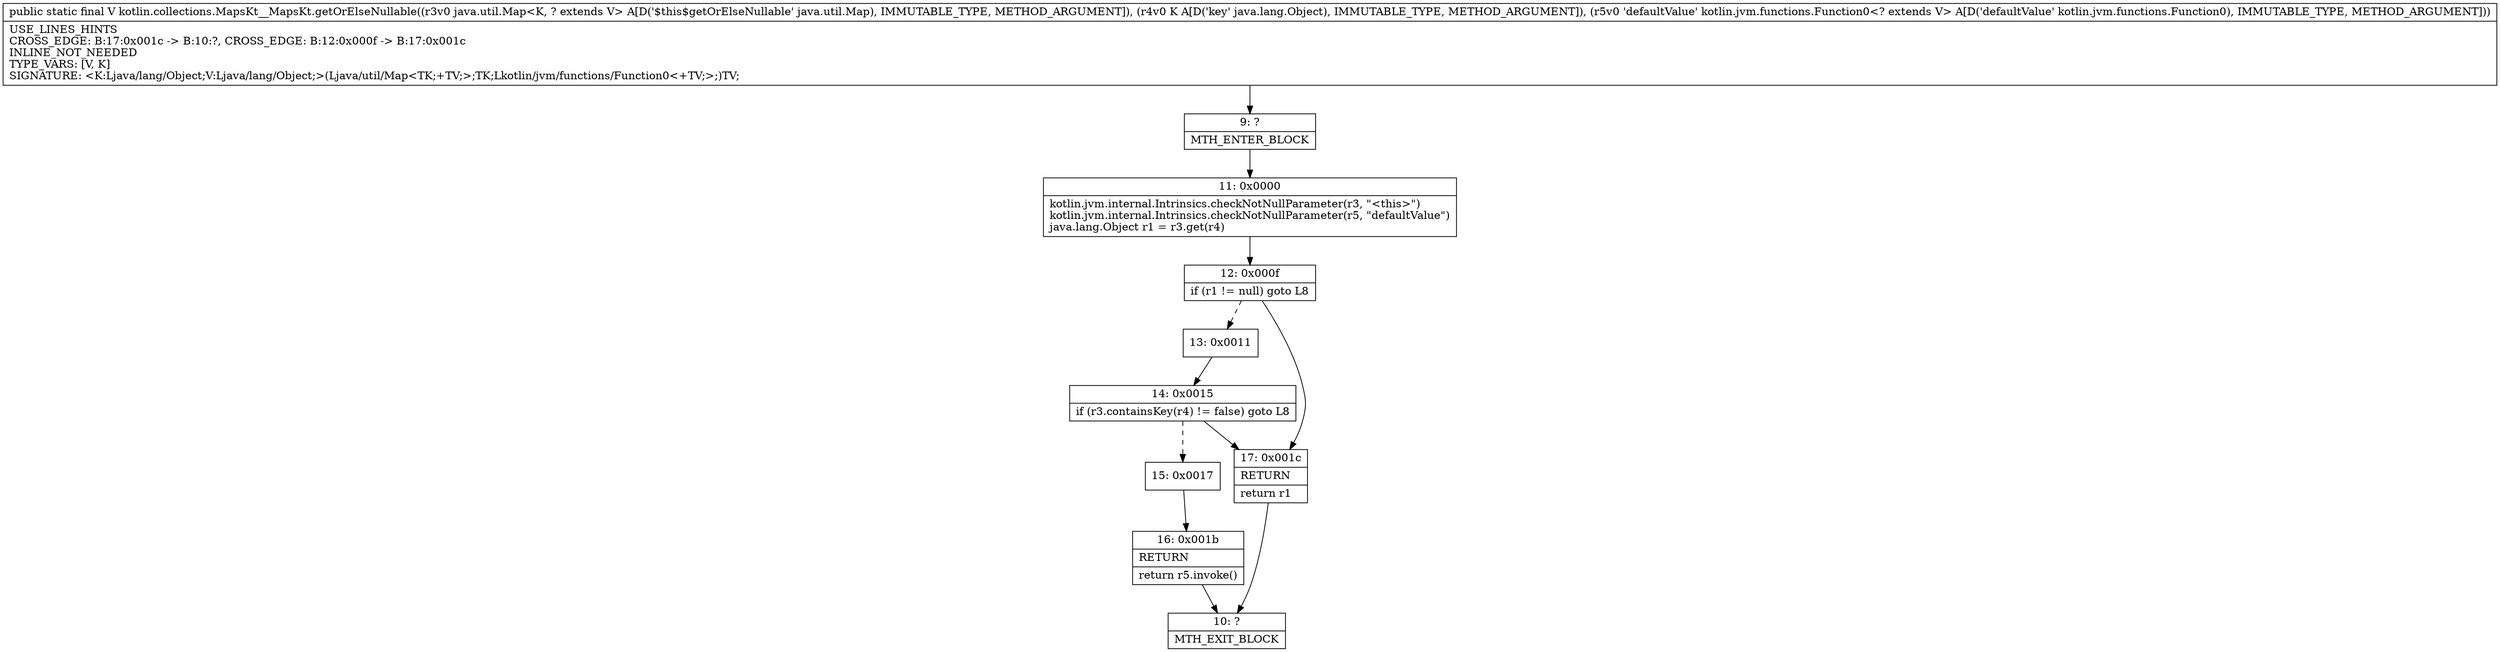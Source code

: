 digraph "CFG forkotlin.collections.MapsKt__MapsKt.getOrElseNullable(Ljava\/util\/Map;Ljava\/lang\/Object;Lkotlin\/jvm\/functions\/Function0;)Ljava\/lang\/Object;" {
Node_9 [shape=record,label="{9\:\ ?|MTH_ENTER_BLOCK\l}"];
Node_11 [shape=record,label="{11\:\ 0x0000|kotlin.jvm.internal.Intrinsics.checkNotNullParameter(r3, \"\<this\>\")\lkotlin.jvm.internal.Intrinsics.checkNotNullParameter(r5, \"defaultValue\")\ljava.lang.Object r1 = r3.get(r4)\l}"];
Node_12 [shape=record,label="{12\:\ 0x000f|if (r1 != null) goto L8\l}"];
Node_13 [shape=record,label="{13\:\ 0x0011}"];
Node_14 [shape=record,label="{14\:\ 0x0015|if (r3.containsKey(r4) != false) goto L8\l}"];
Node_15 [shape=record,label="{15\:\ 0x0017}"];
Node_16 [shape=record,label="{16\:\ 0x001b|RETURN\l|return r5.invoke()\l}"];
Node_10 [shape=record,label="{10\:\ ?|MTH_EXIT_BLOCK\l}"];
Node_17 [shape=record,label="{17\:\ 0x001c|RETURN\l|return r1\l}"];
MethodNode[shape=record,label="{public static final V kotlin.collections.MapsKt__MapsKt.getOrElseNullable((r3v0 java.util.Map\<K, ? extends V\> A[D('$this$getOrElseNullable' java.util.Map), IMMUTABLE_TYPE, METHOD_ARGUMENT]), (r4v0 K A[D('key' java.lang.Object), IMMUTABLE_TYPE, METHOD_ARGUMENT]), (r5v0 'defaultValue' kotlin.jvm.functions.Function0\<? extends V\> A[D('defaultValue' kotlin.jvm.functions.Function0), IMMUTABLE_TYPE, METHOD_ARGUMENT]))  | USE_LINES_HINTS\lCROSS_EDGE: B:17:0x001c \-\> B:10:?, CROSS_EDGE: B:12:0x000f \-\> B:17:0x001c\lINLINE_NOT_NEEDED\lTYPE_VARS: [V, K]\lSIGNATURE: \<K:Ljava\/lang\/Object;V:Ljava\/lang\/Object;\>(Ljava\/util\/Map\<TK;+TV;\>;TK;Lkotlin\/jvm\/functions\/Function0\<+TV;\>;)TV;\l}"];
MethodNode -> Node_9;Node_9 -> Node_11;
Node_11 -> Node_12;
Node_12 -> Node_13[style=dashed];
Node_12 -> Node_17;
Node_13 -> Node_14;
Node_14 -> Node_15[style=dashed];
Node_14 -> Node_17;
Node_15 -> Node_16;
Node_16 -> Node_10;
Node_17 -> Node_10;
}

